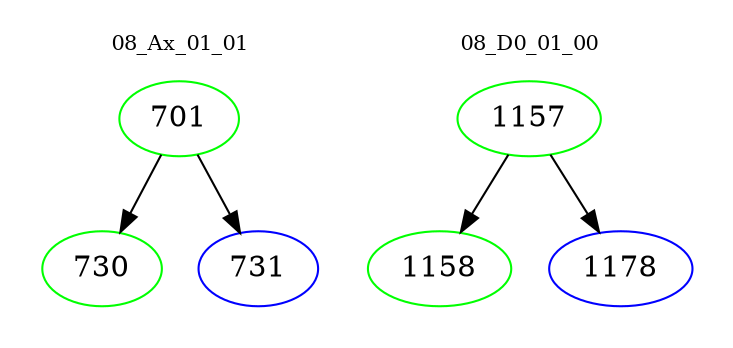 digraph{
subgraph cluster_0 {
color = white
label = "08_Ax_01_01";
fontsize=10;
T0_701 [label="701", color="green"]
T0_701 -> T0_730 [color="black"]
T0_730 [label="730", color="green"]
T0_701 -> T0_731 [color="black"]
T0_731 [label="731", color="blue"]
}
subgraph cluster_1 {
color = white
label = "08_D0_01_00";
fontsize=10;
T1_1157 [label="1157", color="green"]
T1_1157 -> T1_1158 [color="black"]
T1_1158 [label="1158", color="green"]
T1_1157 -> T1_1178 [color="black"]
T1_1178 [label="1178", color="blue"]
}
}
